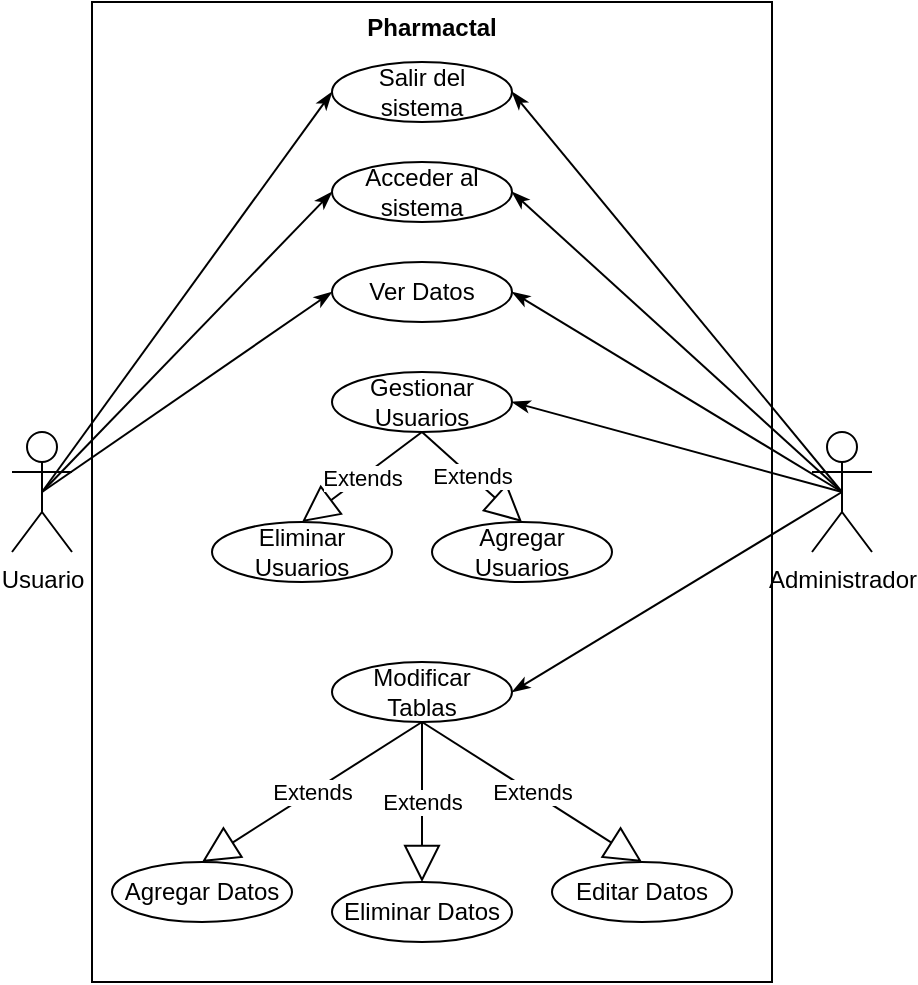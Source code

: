 <mxfile version="16.5.1" type="device"><diagram id="rpQ7FjULQnfj4QT0STBh" name="Página-1"><mxGraphModel dx="868" dy="553" grid="1" gridSize="10" guides="1" tooltips="1" connect="1" arrows="1" fold="1" page="1" pageScale="1" pageWidth="827" pageHeight="1169" math="0" shadow="0"><root><mxCell id="0"/><mxCell id="1" parent="0"/><mxCell id="RqPMK_wXZFF7OWv09fnE-5" value="&lt;p style=&quot;margin: 0px ; margin-top: 6px ; text-align: center&quot;&gt;&lt;b&gt;Pharmactal&lt;/b&gt;&lt;/p&gt;" style="align=left;overflow=fill;html=1;dropTarget=0;direction=south;" vertex="1" parent="1"><mxGeometry x="80" y="70" width="340" height="490" as="geometry"/></mxCell><mxCell id="toTp5rcJ7JNqyj0W-aEs-13" style="rounded=0;orthogonalLoop=1;jettySize=auto;html=1;exitX=0.5;exitY=0.5;exitDx=0;exitDy=0;exitPerimeter=0;entryX=0;entryY=0.5;entryDx=0;entryDy=0;endArrow=classicThin;endFill=1;" parent="1" source="toTp5rcJ7JNqyj0W-aEs-1" target="toTp5rcJ7JNqyj0W-aEs-5" edge="1"><mxGeometry relative="1" as="geometry"/></mxCell><mxCell id="toTp5rcJ7JNqyj0W-aEs-14" style="edgeStyle=none;rounded=0;orthogonalLoop=1;jettySize=auto;html=1;exitX=0.5;exitY=0.5;exitDx=0;exitDy=0;exitPerimeter=0;entryX=0;entryY=0.5;entryDx=0;entryDy=0;endArrow=classicThin;endFill=1;" parent="1" source="toTp5rcJ7JNqyj0W-aEs-1" target="toTp5rcJ7JNqyj0W-aEs-4" edge="1"><mxGeometry relative="1" as="geometry"/></mxCell><mxCell id="toTp5rcJ7JNqyj0W-aEs-23" style="edgeStyle=none;rounded=0;orthogonalLoop=1;jettySize=auto;html=1;exitX=0.5;exitY=0.5;exitDx=0;exitDy=0;exitPerimeter=0;entryX=0;entryY=0.5;entryDx=0;entryDy=0;endArrow=classicThin;endFill=1;" parent="1" source="toTp5rcJ7JNqyj0W-aEs-1" target="toTp5rcJ7JNqyj0W-aEs-22" edge="1"><mxGeometry relative="1" as="geometry"/></mxCell><mxCell id="toTp5rcJ7JNqyj0W-aEs-1" value="Usuario" style="shape=umlActor;verticalLabelPosition=bottom;verticalAlign=top;html=1;outlineConnect=0;" parent="1" vertex="1"><mxGeometry x="40" y="285" width="30" height="60" as="geometry"/></mxCell><mxCell id="toTp5rcJ7JNqyj0W-aEs-4" value="Ver Datos" style="ellipse;whiteSpace=wrap;html=1;" parent="1" vertex="1"><mxGeometry x="200" y="200" width="90" height="30" as="geometry"/></mxCell><mxCell id="toTp5rcJ7JNqyj0W-aEs-5" value="Acceder al sistema" style="ellipse;whiteSpace=wrap;html=1;" parent="1" vertex="1"><mxGeometry x="200" y="150" width="90" height="30" as="geometry"/></mxCell><mxCell id="toTp5rcJ7JNqyj0W-aEs-6" value="Agregar Datos" style="ellipse;whiteSpace=wrap;html=1;" parent="1" vertex="1"><mxGeometry x="90" y="500" width="90" height="30" as="geometry"/></mxCell><mxCell id="toTp5rcJ7JNqyj0W-aEs-7" value="Eliminar Datos" style="ellipse;whiteSpace=wrap;html=1;" parent="1" vertex="1"><mxGeometry x="200" y="510" width="90" height="30" as="geometry"/></mxCell><mxCell id="toTp5rcJ7JNqyj0W-aEs-8" value="Editar Datos" style="ellipse;whiteSpace=wrap;html=1;" parent="1" vertex="1"><mxGeometry x="310" y="500" width="90" height="30" as="geometry"/></mxCell><mxCell id="toTp5rcJ7JNqyj0W-aEs-9" value="Agregar Usuarios" style="ellipse;whiteSpace=wrap;html=1;" parent="1" vertex="1"><mxGeometry x="250" y="330" width="90" height="30" as="geometry"/></mxCell><mxCell id="toTp5rcJ7JNqyj0W-aEs-10" value="Eliminar Usuarios" style="ellipse;whiteSpace=wrap;html=1;" parent="1" vertex="1"><mxGeometry x="140" y="330" width="90" height="30" as="geometry"/></mxCell><mxCell id="toTp5rcJ7JNqyj0W-aEs-15" style="edgeStyle=none;rounded=0;orthogonalLoop=1;jettySize=auto;html=1;exitX=0.5;exitY=0.5;exitDx=0;exitDy=0;exitPerimeter=0;entryX=1;entryY=0.5;entryDx=0;entryDy=0;endArrow=classicThin;endFill=1;" parent="1" source="toTp5rcJ7JNqyj0W-aEs-11" target="toTp5rcJ7JNqyj0W-aEs-5" edge="1"><mxGeometry relative="1" as="geometry"/></mxCell><mxCell id="toTp5rcJ7JNqyj0W-aEs-16" style="edgeStyle=none;rounded=0;orthogonalLoop=1;jettySize=auto;html=1;exitX=0.5;exitY=0.5;exitDx=0;exitDy=0;exitPerimeter=0;entryX=1;entryY=0.5;entryDx=0;entryDy=0;endArrow=classicThin;endFill=1;" parent="1" source="toTp5rcJ7JNqyj0W-aEs-11" target="toTp5rcJ7JNqyj0W-aEs-4" edge="1"><mxGeometry relative="1" as="geometry"/></mxCell><mxCell id="toTp5rcJ7JNqyj0W-aEs-24" style="edgeStyle=none;rounded=0;orthogonalLoop=1;jettySize=auto;html=1;exitX=0.5;exitY=0.5;exitDx=0;exitDy=0;exitPerimeter=0;entryX=1;entryY=0.5;entryDx=0;entryDy=0;endArrow=classicThin;endFill=1;" parent="1" source="toTp5rcJ7JNqyj0W-aEs-11" target="toTp5rcJ7JNqyj0W-aEs-22" edge="1"><mxGeometry relative="1" as="geometry"/></mxCell><mxCell id="toTp5rcJ7JNqyj0W-aEs-25" style="edgeStyle=none;rounded=0;orthogonalLoop=1;jettySize=auto;html=1;exitX=0.5;exitY=0.5;exitDx=0;exitDy=0;exitPerimeter=0;endArrow=classicThin;endFill=1;entryX=1;entryY=0.5;entryDx=0;entryDy=0;" parent="1" source="toTp5rcJ7JNqyj0W-aEs-11" target="toTp5rcJ7JNqyj0W-aEs-26" edge="1"><mxGeometry relative="1" as="geometry"><mxPoint x="280" y="380" as="targetPoint"/></mxGeometry></mxCell><mxCell id="toTp5rcJ7JNqyj0W-aEs-31" style="edgeStyle=none;rounded=0;orthogonalLoop=1;jettySize=auto;html=1;exitX=0.5;exitY=0.5;exitDx=0;exitDy=0;exitPerimeter=0;entryX=1;entryY=0.5;entryDx=0;entryDy=0;endArrow=classicThin;endFill=1;" parent="1" source="toTp5rcJ7JNqyj0W-aEs-11" target="toTp5rcJ7JNqyj0W-aEs-30" edge="1"><mxGeometry relative="1" as="geometry"/></mxCell><mxCell id="toTp5rcJ7JNqyj0W-aEs-11" value="Administrador" style="shape=umlActor;verticalLabelPosition=bottom;verticalAlign=top;html=1;outlineConnect=0;" parent="1" vertex="1"><mxGeometry x="440" y="285" width="30" height="60" as="geometry"/></mxCell><mxCell id="toTp5rcJ7JNqyj0W-aEs-22" value="Salir del sistema" style="ellipse;whiteSpace=wrap;html=1;" parent="1" vertex="1"><mxGeometry x="200" y="100" width="90" height="30" as="geometry"/></mxCell><mxCell id="toTp5rcJ7JNqyj0W-aEs-26" value="Modificar &lt;br&gt;Tablas" style="ellipse;whiteSpace=wrap;html=1;" parent="1" vertex="1"><mxGeometry x="200" y="400" width="90" height="30" as="geometry"/></mxCell><mxCell id="toTp5rcJ7JNqyj0W-aEs-27" value="Extends" style="endArrow=block;endSize=16;endFill=0;html=1;rounded=0;exitX=0.5;exitY=1;exitDx=0;exitDy=0;entryX=0.5;entryY=0;entryDx=0;entryDy=0;" parent="1" source="toTp5rcJ7JNqyj0W-aEs-26" target="toTp5rcJ7JNqyj0W-aEs-6" edge="1"><mxGeometry width="160" relative="1" as="geometry"><mxPoint x="330" y="320" as="sourcePoint"/><mxPoint x="490" y="320" as="targetPoint"/></mxGeometry></mxCell><mxCell id="toTp5rcJ7JNqyj0W-aEs-28" value="Extends" style="endArrow=block;endSize=16;endFill=0;html=1;rounded=0;exitX=0.5;exitY=1;exitDx=0;exitDy=0;entryX=0.5;entryY=0;entryDx=0;entryDy=0;" parent="1" source="toTp5rcJ7JNqyj0W-aEs-26" target="toTp5rcJ7JNqyj0W-aEs-7" edge="1"><mxGeometry width="160" relative="1" as="geometry"><mxPoint x="255" y="440" as="sourcePoint"/><mxPoint x="135" y="490" as="targetPoint"/></mxGeometry></mxCell><mxCell id="toTp5rcJ7JNqyj0W-aEs-29" value="Extends" style="endArrow=block;endSize=16;endFill=0;html=1;rounded=0;exitX=0.5;exitY=1;exitDx=0;exitDy=0;entryX=0.5;entryY=0;entryDx=0;entryDy=0;" parent="1" source="toTp5rcJ7JNqyj0W-aEs-26" target="toTp5rcJ7JNqyj0W-aEs-8" edge="1"><mxGeometry width="160" relative="1" as="geometry"><mxPoint x="265" y="450" as="sourcePoint"/><mxPoint x="145" y="500" as="targetPoint"/></mxGeometry></mxCell><mxCell id="toTp5rcJ7JNqyj0W-aEs-30" value="Gestionar Usuarios" style="ellipse;whiteSpace=wrap;html=1;" parent="1" vertex="1"><mxGeometry x="200" y="255" width="90" height="30" as="geometry"/></mxCell><mxCell id="toTp5rcJ7JNqyj0W-aEs-32" value="Extends" style="endArrow=block;endSize=16;endFill=0;html=1;rounded=0;exitX=0.5;exitY=1;exitDx=0;exitDy=0;entryX=0.5;entryY=0;entryDx=0;entryDy=0;" parent="1" source="toTp5rcJ7JNqyj0W-aEs-30" target="toTp5rcJ7JNqyj0W-aEs-10" edge="1"><mxGeometry width="160" relative="1" as="geometry"><mxPoint x="255" y="440" as="sourcePoint"/><mxPoint x="255" y="520" as="targetPoint"/></mxGeometry></mxCell><mxCell id="toTp5rcJ7JNqyj0W-aEs-33" value="Extends" style="endArrow=block;endSize=16;endFill=0;html=1;rounded=0;exitX=0.5;exitY=1;exitDx=0;exitDy=0;entryX=0.5;entryY=0;entryDx=0;entryDy=0;" parent="1" source="toTp5rcJ7JNqyj0W-aEs-30" target="toTp5rcJ7JNqyj0W-aEs-9" edge="1"><mxGeometry width="160" relative="1" as="geometry"><mxPoint x="265" y="450" as="sourcePoint"/><mxPoint x="265" y="530" as="targetPoint"/></mxGeometry></mxCell></root></mxGraphModel></diagram></mxfile>